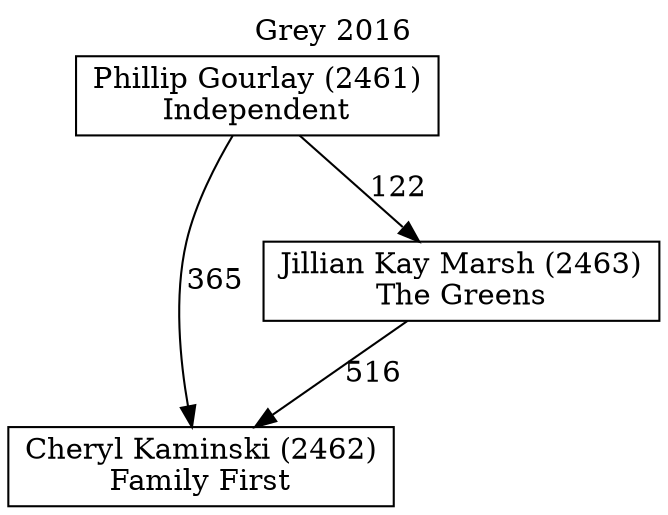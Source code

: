 // House preference flow
digraph "Cheryl Kaminski (2462)_Grey_2016" {
	graph [label="Grey 2016" labelloc=t mclimit=10]
	node [shape=box]
	"Phillip Gourlay (2461)" [label="Phillip Gourlay (2461)
Independent"]
	"Cheryl Kaminski (2462)" [label="Cheryl Kaminski (2462)
Family First"]
	"Jillian Kay Marsh (2463)" [label="Jillian Kay Marsh (2463)
The Greens"]
	"Jillian Kay Marsh (2463)" -> "Cheryl Kaminski (2462)" [label=516]
	"Phillip Gourlay (2461)" -> "Cheryl Kaminski (2462)" [label=365]
	"Phillip Gourlay (2461)" -> "Jillian Kay Marsh (2463)" [label=122]
}
